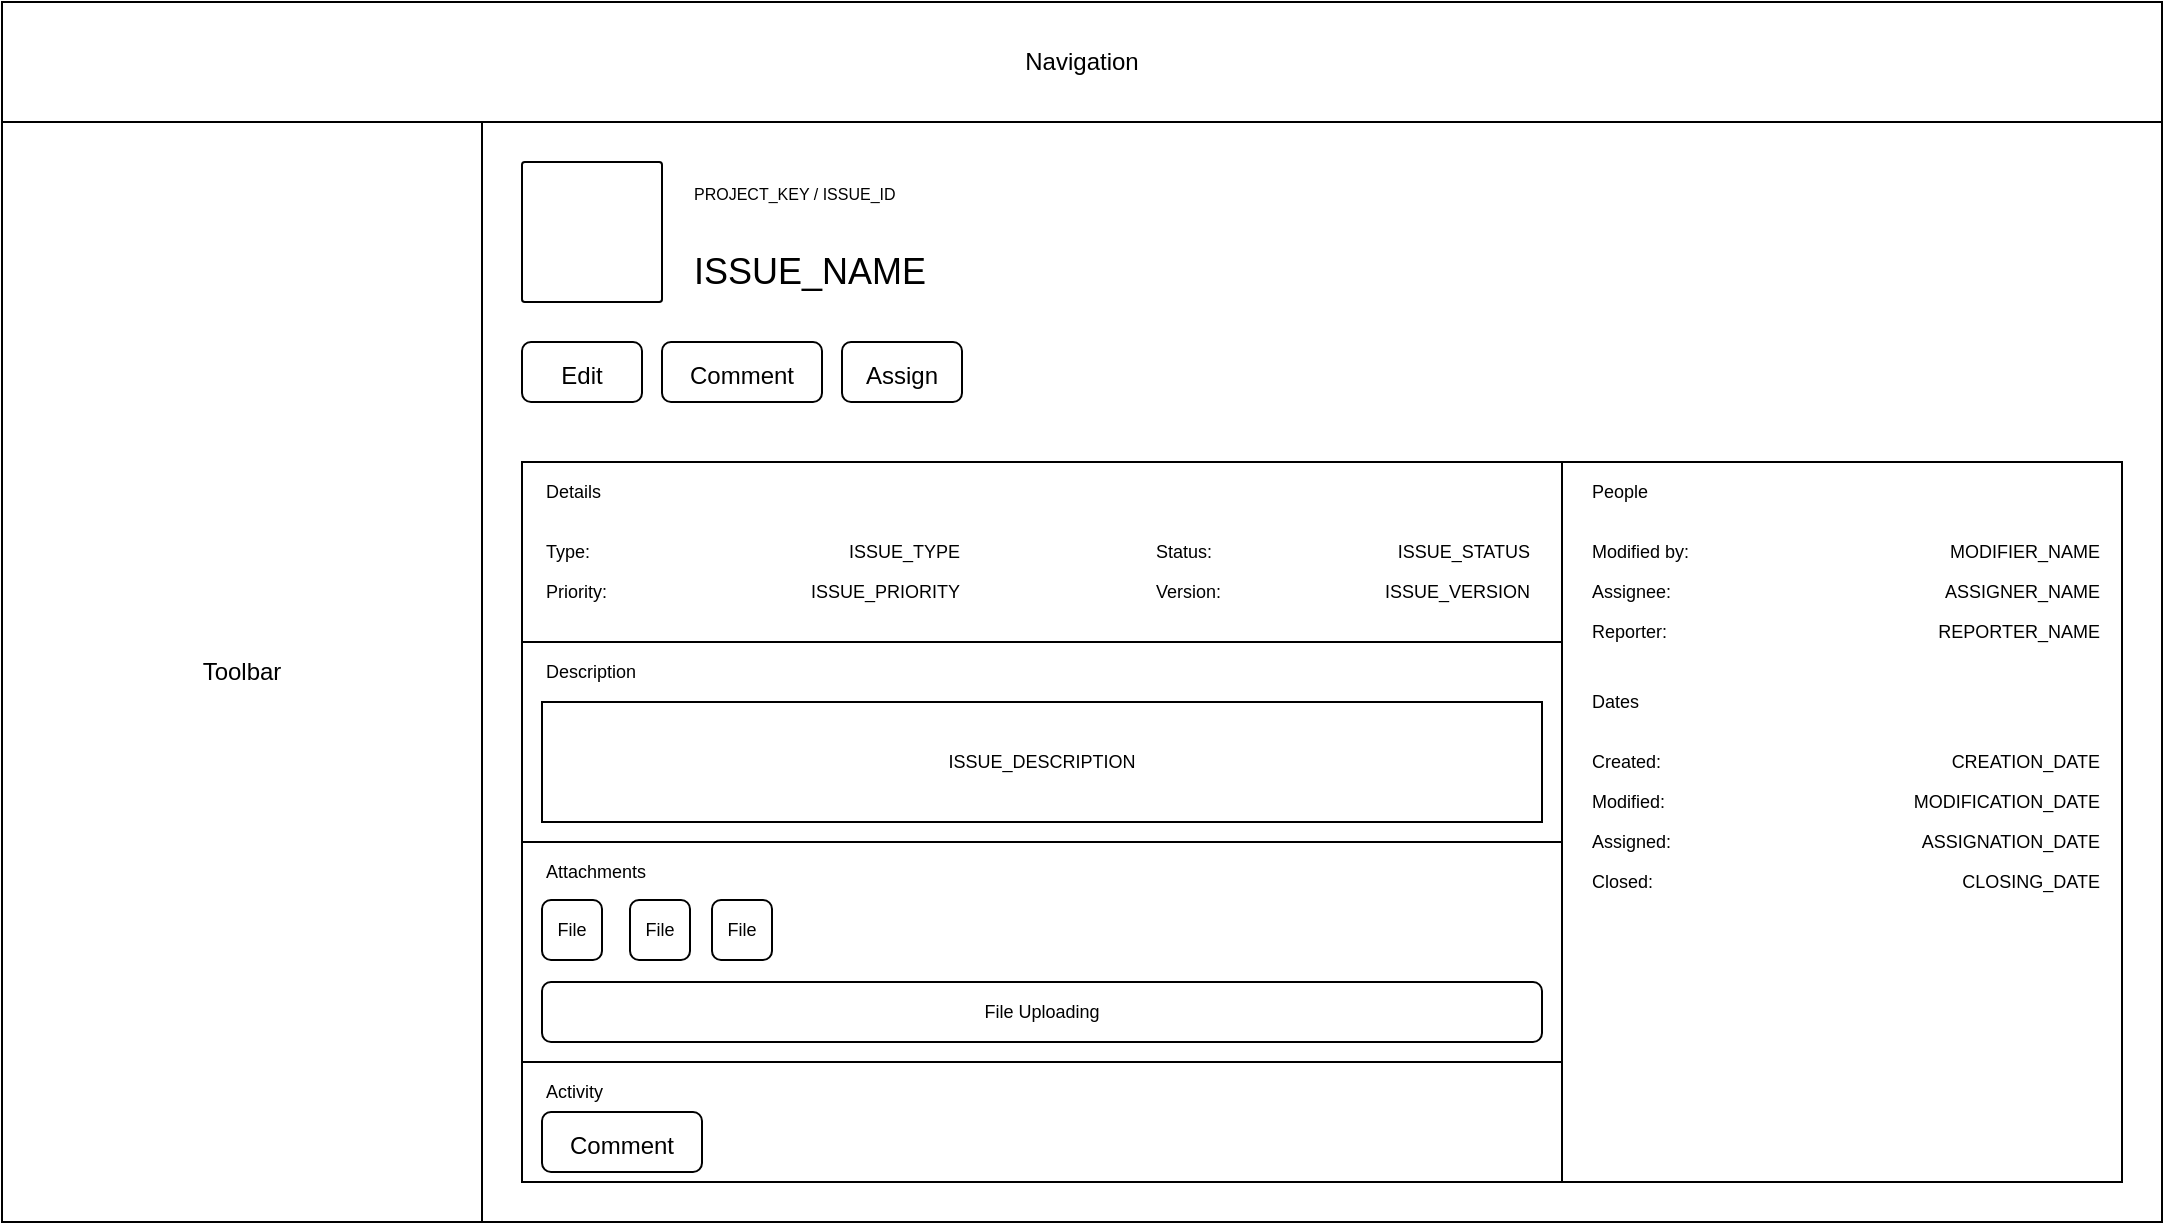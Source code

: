 <mxfile>
    <diagram id="3P9DwB53Ec_SRerw1W_u" name="Page-1">
        <mxGraphModel dx="660" dy="371" grid="1" gridSize="10" guides="1" tooltips="1" connect="1" arrows="1" fold="1" page="1" pageScale="1" pageWidth="1169" pageHeight="827" math="0" shadow="0">
            <root>
                <mxCell id="0"/>
                <mxCell id="1" parent="0"/>
                <mxCell id="3" value="Toolbar" style="rounded=0;whiteSpace=wrap;html=1;" vertex="1" parent="1">
                    <mxGeometry x="40" y="160" width="240" height="550" as="geometry"/>
                </mxCell>
                <mxCell id="4" value="Navigation" style="rounded=0;whiteSpace=wrap;html=1;" vertex="1" parent="1">
                    <mxGeometry x="40" y="100" width="1080" height="60" as="geometry"/>
                </mxCell>
                <mxCell id="5" value="" style="rounded=0;whiteSpace=wrap;html=1;" vertex="1" parent="1">
                    <mxGeometry x="280" y="160" width="840" height="550" as="geometry"/>
                </mxCell>
                <mxCell id="2" value="" style="rounded=1;whiteSpace=wrap;html=1;arcSize=2;fillStyle=hatch;gradientColor=none;fillColor=#FFFFFF;" vertex="1" parent="1">
                    <mxGeometry x="300" y="180" width="70" height="70" as="geometry"/>
                </mxCell>
                <mxCell id="6" value="&lt;font style=&quot;font-size: 8px;&quot;&gt;PROJECT_KEY / ISSUE_ID&lt;/font&gt;" style="rounded=0;whiteSpace=wrap;html=1;fillStyle=auto;fillColor=none;gradientColor=none;strokeColor=none;align=left;" vertex="1" parent="1">
                    <mxGeometry x="384" y="180" width="110" height="30" as="geometry"/>
                </mxCell>
                <mxCell id="8" value="&lt;font style=&quot;font-size: 18px;&quot;&gt;ISSUE_NAME&lt;/font&gt;" style="rounded=0;whiteSpace=wrap;html=1;fillStyle=auto;fillColor=none;gradientColor=none;align=left;strokeColor=none;fontSize=18;" vertex="1" parent="1">
                    <mxGeometry x="384" y="220" width="150" height="30" as="geometry"/>
                </mxCell>
                <mxCell id="9" value="&lt;font style=&quot;font-size: 12px;&quot;&gt;Edit&lt;/font&gt;" style="rounded=1;whiteSpace=wrap;html=1;fillStyle=auto;fontSize=18;fillColor=none;gradientColor=none;" vertex="1" parent="1">
                    <mxGeometry x="300" y="270" width="60" height="30" as="geometry"/>
                </mxCell>
                <mxCell id="10" value="&lt;font style=&quot;font-size: 12px;&quot;&gt;Comment&lt;/font&gt;" style="rounded=1;whiteSpace=wrap;html=1;fillStyle=auto;fontSize=18;fillColor=none;gradientColor=none;" vertex="1" parent="1">
                    <mxGeometry x="370" y="270" width="80" height="30" as="geometry"/>
                </mxCell>
                <mxCell id="11" value="&lt;font style=&quot;font-size: 12px;&quot;&gt;Assign&lt;/font&gt;" style="rounded=1;whiteSpace=wrap;html=1;fillStyle=auto;fontSize=18;fillColor=none;gradientColor=none;" vertex="1" parent="1">
                    <mxGeometry x="460" y="270" width="60" height="30" as="geometry"/>
                </mxCell>
                <mxCell id="12" value="" style="rounded=0;whiteSpace=wrap;html=1;fillStyle=auto;fontSize=12;fillColor=none;gradientColor=none;" vertex="1" parent="1">
                    <mxGeometry x="300" y="330" width="520" height="360" as="geometry"/>
                </mxCell>
                <mxCell id="13" value="" style="rounded=0;whiteSpace=wrap;html=1;fillStyle=auto;fontSize=12;fillColor=none;gradientColor=none;" vertex="1" parent="1">
                    <mxGeometry x="300" y="330" width="520" height="90" as="geometry"/>
                </mxCell>
                <mxCell id="14" value="Details" style="text;html=1;align=left;verticalAlign=middle;resizable=0;points=[];autosize=1;strokeColor=none;fillColor=none;fontSize=9;" vertex="1" parent="1">
                    <mxGeometry x="310" y="335" width="50" height="20" as="geometry"/>
                </mxCell>
                <mxCell id="16" value="" style="rounded=0;whiteSpace=wrap;html=1;fillStyle=auto;fontSize=10;fillColor=none;gradientColor=none;" vertex="1" parent="1">
                    <mxGeometry x="820" y="330" width="280" height="360" as="geometry"/>
                </mxCell>
                <mxCell id="17" value="People" style="text;html=1;align=left;verticalAlign=middle;resizable=0;points=[];autosize=1;strokeColor=none;fillColor=none;fontSize=9;" vertex="1" parent="1">
                    <mxGeometry x="833" y="335" width="50" height="20" as="geometry"/>
                </mxCell>
                <mxCell id="18" value="Type:" style="text;html=1;align=left;verticalAlign=middle;resizable=0;points=[];autosize=1;strokeColor=none;fillColor=none;fontSize=9;" vertex="1" parent="1">
                    <mxGeometry x="310" y="365" width="50" height="20" as="geometry"/>
                </mxCell>
                <mxCell id="19" value="Priority:" style="text;html=1;align=left;verticalAlign=middle;resizable=0;points=[];autosize=1;strokeColor=none;fillColor=none;fontSize=9;" vertex="1" parent="1">
                    <mxGeometry x="310" y="385" width="50" height="20" as="geometry"/>
                </mxCell>
                <mxCell id="21" value="Status:" style="text;html=1;align=left;verticalAlign=middle;resizable=0;points=[];autosize=1;strokeColor=none;fillColor=none;fontSize=9;" vertex="1" parent="1">
                    <mxGeometry x="615" y="365" width="50" height="20" as="geometry"/>
                </mxCell>
                <mxCell id="22" value="Version:" style="text;html=1;align=left;verticalAlign=middle;resizable=0;points=[];autosize=1;strokeColor=none;fillColor=none;fontSize=9;" vertex="1" parent="1">
                    <mxGeometry x="615" y="385" width="60" height="20" as="geometry"/>
                </mxCell>
                <mxCell id="23" value="Modified by:" style="text;html=1;align=left;verticalAlign=middle;resizable=0;points=[];autosize=1;strokeColor=none;fillColor=none;fontSize=9;" vertex="1" parent="1">
                    <mxGeometry x="833" y="365" width="70" height="20" as="geometry"/>
                </mxCell>
                <mxCell id="24" value="Assignee:" style="text;html=1;align=left;verticalAlign=middle;resizable=0;points=[];autosize=1;strokeColor=none;fillColor=none;fontSize=9;" vertex="1" parent="1">
                    <mxGeometry x="833" y="385" width="60" height="20" as="geometry"/>
                </mxCell>
                <mxCell id="25" value="Reporter:" style="text;html=1;align=left;verticalAlign=middle;resizable=0;points=[];autosize=1;strokeColor=none;fillColor=none;fontSize=9;" vertex="1" parent="1">
                    <mxGeometry x="833" y="405" width="60" height="20" as="geometry"/>
                </mxCell>
                <mxCell id="26" value="Dates" style="text;html=1;align=left;verticalAlign=middle;resizable=0;points=[];autosize=1;strokeColor=none;fillColor=none;fontSize=9;" vertex="1" parent="1">
                    <mxGeometry x="833" y="440" width="50" height="20" as="geometry"/>
                </mxCell>
                <mxCell id="27" value="Created:" style="text;html=1;align=left;verticalAlign=middle;resizable=0;points=[];autosize=1;strokeColor=none;fillColor=none;fontSize=9;" vertex="1" parent="1">
                    <mxGeometry x="833" y="470" width="60" height="20" as="geometry"/>
                </mxCell>
                <mxCell id="28" value="Modified:" style="text;html=1;align=left;verticalAlign=middle;resizable=0;points=[];autosize=1;strokeColor=none;fillColor=none;fontSize=9;" vertex="1" parent="1">
                    <mxGeometry x="833" y="490" width="60" height="20" as="geometry"/>
                </mxCell>
                <mxCell id="29" value="Assigned:" style="text;html=1;align=left;verticalAlign=middle;resizable=0;points=[];autosize=1;strokeColor=none;fillColor=none;fontSize=9;" vertex="1" parent="1">
                    <mxGeometry x="833" y="510" width="60" height="20" as="geometry"/>
                </mxCell>
                <mxCell id="30" value="Closed:" style="text;html=1;align=left;verticalAlign=middle;resizable=0;points=[];autosize=1;strokeColor=none;fillColor=none;fontSize=9;" vertex="1" parent="1">
                    <mxGeometry x="833" y="530" width="50" height="20" as="geometry"/>
                </mxCell>
                <mxCell id="31" value="ISSUE_TYPE" style="text;html=1;align=right;verticalAlign=middle;resizable=0;points=[];autosize=1;strokeColor=none;fillColor=none;fontSize=9;" vertex="1" parent="1">
                    <mxGeometry x="440" y="365" width="80" height="20" as="geometry"/>
                </mxCell>
                <mxCell id="32" value="ISSUE_PRIORITY" style="text;html=1;align=right;verticalAlign=middle;resizable=0;points=[];autosize=1;strokeColor=none;fillColor=none;fontSize=9;" vertex="1" parent="1">
                    <mxGeometry x="420" y="385" width="100" height="20" as="geometry"/>
                </mxCell>
                <mxCell id="33" value="ISSUE_STATUS" style="text;html=1;align=right;verticalAlign=middle;resizable=0;points=[];autosize=1;strokeColor=none;fillColor=none;fontSize=9;" vertex="1" parent="1">
                    <mxGeometry x="715" y="365" width="90" height="20" as="geometry"/>
                </mxCell>
                <mxCell id="34" value="ISSUE_VERSION" style="text;html=1;align=right;verticalAlign=middle;resizable=0;points=[];autosize=1;strokeColor=none;fillColor=none;fontSize=9;" vertex="1" parent="1">
                    <mxGeometry x="705" y="385" width="100" height="20" as="geometry"/>
                </mxCell>
                <mxCell id="42" value="MODIFIER_NAME" style="text;html=1;align=right;verticalAlign=middle;resizable=0;points=[];autosize=1;strokeColor=none;fillColor=none;fontSize=9;" vertex="1" parent="1">
                    <mxGeometry x="990" y="365" width="100" height="20" as="geometry"/>
                </mxCell>
                <mxCell id="43" value="ASSIGNER_NAME" style="text;html=1;align=right;verticalAlign=middle;resizable=0;points=[];autosize=1;strokeColor=none;fillColor=none;fontSize=9;" vertex="1" parent="1">
                    <mxGeometry x="990" y="385" width="100" height="20" as="geometry"/>
                </mxCell>
                <mxCell id="45" value="REPORTER_NAME" style="text;html=1;align=right;verticalAlign=middle;resizable=0;points=[];autosize=1;strokeColor=none;fillColor=none;fontSize=9;" vertex="1" parent="1">
                    <mxGeometry x="990" y="405" width="100" height="20" as="geometry"/>
                </mxCell>
                <mxCell id="47" value="CREATION_DATE" style="text;html=1;align=right;verticalAlign=middle;resizable=0;points=[];autosize=1;strokeColor=none;fillColor=none;fontSize=9;" vertex="1" parent="1">
                    <mxGeometry x="990" y="470" width="100" height="20" as="geometry"/>
                </mxCell>
                <mxCell id="48" value="MODIFICATION_DATE" style="text;html=1;align=right;verticalAlign=middle;resizable=0;points=[];autosize=1;strokeColor=none;fillColor=none;fontSize=9;" vertex="1" parent="1">
                    <mxGeometry x="970" y="490" width="120" height="20" as="geometry"/>
                </mxCell>
                <mxCell id="49" value="ASSIGNATION_DATE" style="text;html=1;align=right;verticalAlign=middle;resizable=0;points=[];autosize=1;strokeColor=none;fillColor=none;fontSize=9;" vertex="1" parent="1">
                    <mxGeometry x="980" y="510" width="110" height="20" as="geometry"/>
                </mxCell>
                <mxCell id="50" value="CLOSING_DATE" style="text;html=1;align=right;verticalAlign=middle;resizable=0;points=[];autosize=1;strokeColor=none;fillColor=none;fontSize=9;" vertex="1" parent="1">
                    <mxGeometry x="1000" y="530" width="90" height="20" as="geometry"/>
                </mxCell>
                <mxCell id="51" value="" style="rounded=0;whiteSpace=wrap;html=1;fillStyle=auto;fontSize=9;fillColor=none;gradientColor=none;" vertex="1" parent="1">
                    <mxGeometry x="300" y="420" width="520" height="100" as="geometry"/>
                </mxCell>
                <mxCell id="52" value="" style="rounded=0;whiteSpace=wrap;html=1;fillStyle=auto;fontSize=9;fillColor=none;gradientColor=none;" vertex="1" parent="1">
                    <mxGeometry x="300" y="520" width="520" height="110" as="geometry"/>
                </mxCell>
                <mxCell id="53" value="" style="rounded=0;whiteSpace=wrap;html=1;fillStyle=auto;fontSize=9;fillColor=none;gradientColor=none;" vertex="1" parent="1">
                    <mxGeometry x="300" y="630" width="520" height="60" as="geometry"/>
                </mxCell>
                <mxCell id="54" value="Description" style="text;html=1;align=left;verticalAlign=middle;resizable=0;points=[];autosize=1;strokeColor=none;fillColor=none;fontSize=9;" vertex="1" parent="1">
                    <mxGeometry x="310" y="425" width="70" height="20" as="geometry"/>
                </mxCell>
                <mxCell id="55" value="ISSUE_DESCRIPTION" style="rounded=0;whiteSpace=wrap;html=1;fillStyle=hatch;fontSize=9;fillColor=#FFFFFF;gradientColor=none;" vertex="1" parent="1">
                    <mxGeometry x="310" y="450" width="500" height="60" as="geometry"/>
                </mxCell>
                <mxCell id="56" value="Attachments" style="text;html=1;align=left;verticalAlign=middle;resizable=0;points=[];autosize=1;strokeColor=none;fillColor=none;fontSize=9;" vertex="1" parent="1">
                    <mxGeometry x="310" y="525" width="70" height="20" as="geometry"/>
                </mxCell>
                <mxCell id="57" value="File" style="rounded=1;whiteSpace=wrap;html=1;fillStyle=hatch;fontSize=9;fillColor=none;gradientColor=none;" vertex="1" parent="1">
                    <mxGeometry x="310" y="549" width="30" height="30" as="geometry"/>
                </mxCell>
                <mxCell id="58" value="File" style="rounded=1;whiteSpace=wrap;html=1;fillStyle=hatch;fontSize=9;fillColor=none;gradientColor=none;" vertex="1" parent="1">
                    <mxGeometry x="354" y="549" width="30" height="30" as="geometry"/>
                </mxCell>
                <mxCell id="59" value="File" style="rounded=1;whiteSpace=wrap;html=1;fillStyle=hatch;fontSize=9;fillColor=none;gradientColor=none;" vertex="1" parent="1">
                    <mxGeometry x="395" y="549" width="30" height="30" as="geometry"/>
                </mxCell>
                <mxCell id="60" value="File Uploading" style="rounded=1;whiteSpace=wrap;html=1;fillStyle=hatch;fontSize=9;fillColor=none;gradientColor=none;" vertex="1" parent="1">
                    <mxGeometry x="310" y="590" width="500" height="30" as="geometry"/>
                </mxCell>
                <mxCell id="61" value="Activity" style="text;html=1;align=left;verticalAlign=middle;resizable=0;points=[];autosize=1;strokeColor=none;fillColor=none;fontSize=9;" vertex="1" parent="1">
                    <mxGeometry x="310" y="635" width="50" height="20" as="geometry"/>
                </mxCell>
                <mxCell id="62" value="&lt;font style=&quot;font-size: 12px;&quot;&gt;Comment&lt;/font&gt;" style="rounded=1;whiteSpace=wrap;html=1;fillStyle=auto;fontSize=18;fillColor=none;gradientColor=none;" vertex="1" parent="1">
                    <mxGeometry x="310" y="655" width="80" height="30" as="geometry"/>
                </mxCell>
                <mxCell id="63" value="" style="html=1;verticalLabelPosition=bottom;labelBackgroundColor=#ffffff;verticalAlign=top;shadow=0;dashed=0;strokeWidth=1;shape=mxgraph.ios7.misc.down;rounded=1;glass=0;sketch=0;fontSize=8;fillColor=none;strokeColor=#FFFFFF;" vertex="1" parent="1">
                    <mxGeometry x="793" y="342" width="12" height="6" as="geometry"/>
                </mxCell>
                <mxCell id="64" value="" style="html=1;verticalLabelPosition=bottom;labelBackgroundColor=#ffffff;verticalAlign=top;shadow=0;dashed=0;strokeWidth=1;shape=mxgraph.ios7.misc.down;rounded=1;glass=0;sketch=0;fontSize=8;fillColor=none;strokeColor=#FFFFFF;" vertex="1" parent="1">
                    <mxGeometry x="1078" y="342" width="12" height="6" as="geometry"/>
                </mxCell>
                <mxCell id="65" value="" style="html=1;verticalLabelPosition=bottom;labelBackgroundColor=#ffffff;verticalAlign=top;shadow=0;dashed=0;strokeWidth=1;shape=mxgraph.ios7.misc.down;rounded=1;glass=0;sketch=0;fontSize=8;fillColor=none;strokeColor=#FFFFFF;" vertex="1" parent="1">
                    <mxGeometry x="1078" y="450" width="12" height="6" as="geometry"/>
                </mxCell>
                <mxCell id="66" value="" style="html=1;verticalLabelPosition=bottom;labelBackgroundColor=#ffffff;verticalAlign=top;shadow=0;dashed=0;strokeWidth=1;shape=mxgraph.ios7.misc.down;rounded=1;glass=0;sketch=0;fontSize=8;fillColor=none;strokeColor=#FFFFFF;" vertex="1" parent="1">
                    <mxGeometry x="793" y="532" width="12" height="6" as="geometry"/>
                </mxCell>
                <mxCell id="67" value="" style="html=1;verticalLabelPosition=bottom;labelBackgroundColor=#ffffff;verticalAlign=top;shadow=0;dashed=0;strokeWidth=1;shape=mxgraph.ios7.misc.down;rounded=1;glass=0;sketch=0;fontSize=8;fillColor=none;strokeColor=#FFFFFF;" vertex="1" parent="1">
                    <mxGeometry x="798" y="642" width="12" height="6" as="geometry"/>
                </mxCell>
            </root>
        </mxGraphModel>
    </diagram>
</mxfile>